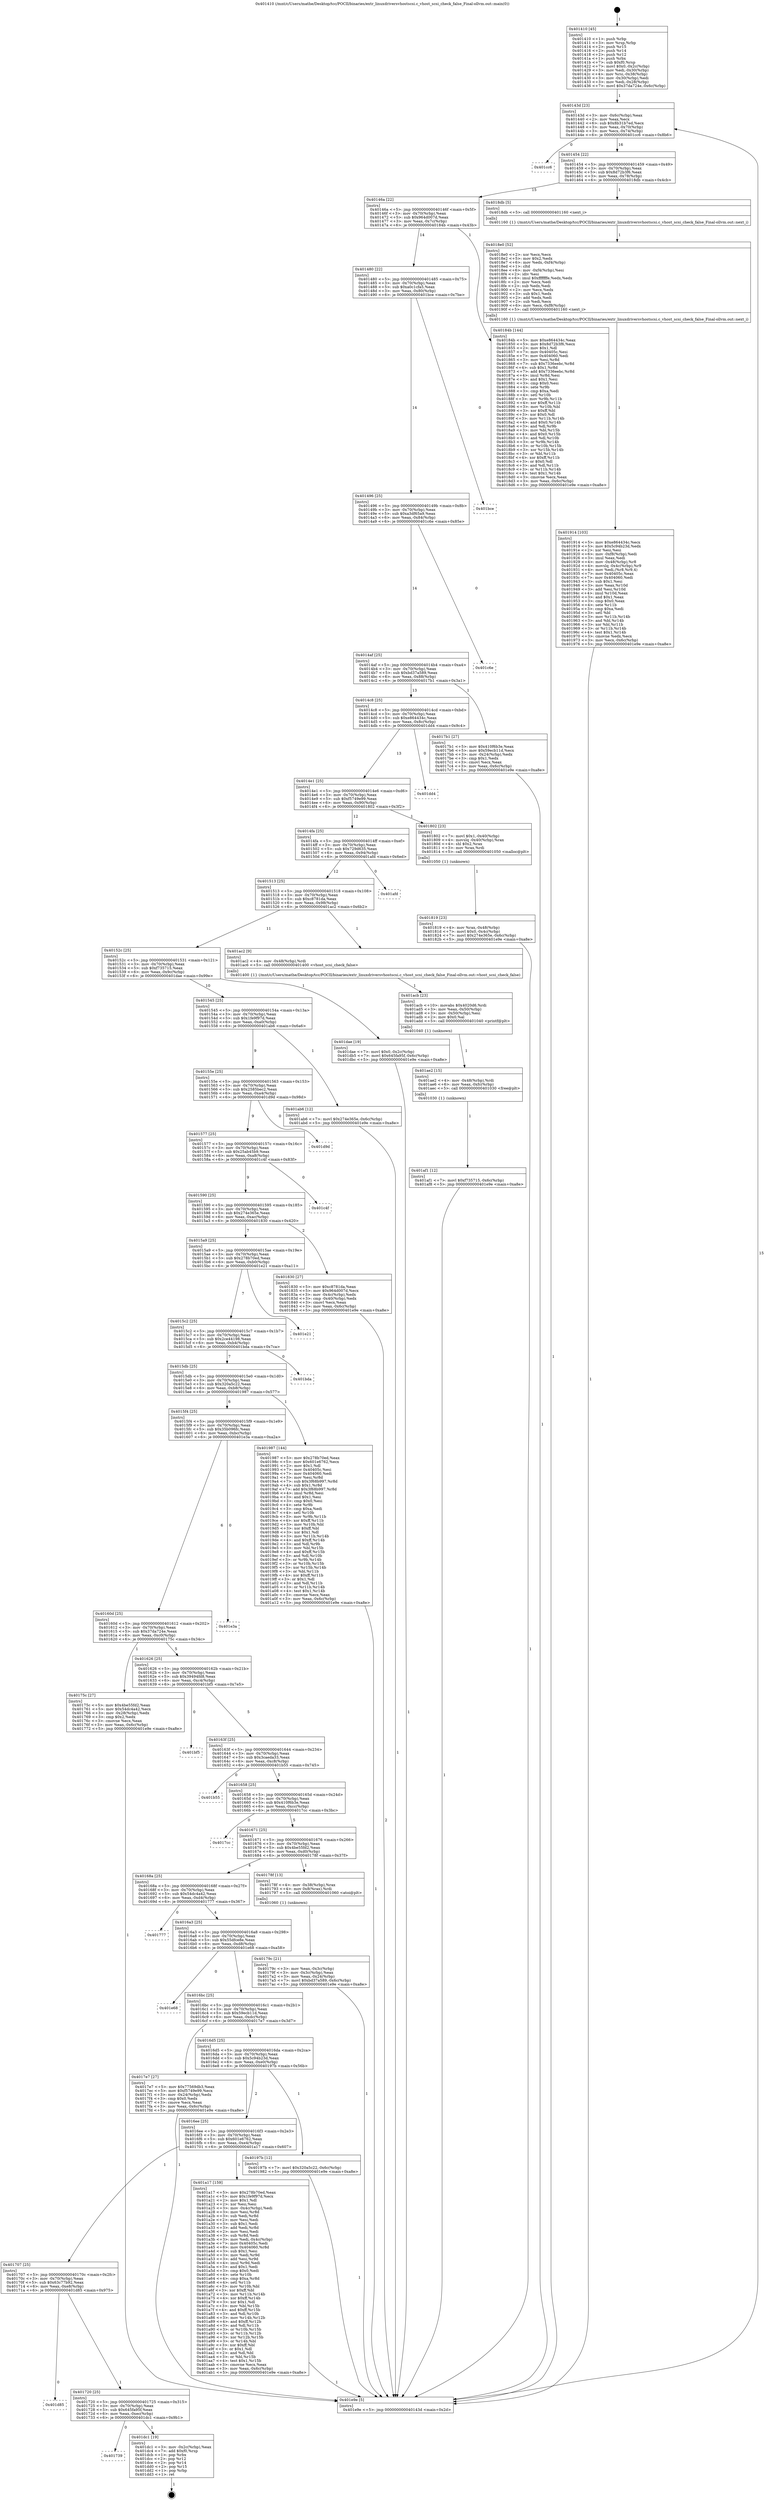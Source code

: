 digraph "0x401410" {
  label = "0x401410 (/mnt/c/Users/mathe/Desktop/tcc/POCII/binaries/extr_linuxdriversvhostscsi.c_vhost_scsi_check_false_Final-ollvm.out::main(0))"
  labelloc = "t"
  node[shape=record]

  Entry [label="",width=0.3,height=0.3,shape=circle,fillcolor=black,style=filled]
  "0x40143d" [label="{
     0x40143d [23]\l
     | [instrs]\l
     &nbsp;&nbsp;0x40143d \<+3\>: mov -0x6c(%rbp),%eax\l
     &nbsp;&nbsp;0x401440 \<+2\>: mov %eax,%ecx\l
     &nbsp;&nbsp;0x401442 \<+6\>: sub $0x8b31b7ed,%ecx\l
     &nbsp;&nbsp;0x401448 \<+3\>: mov %eax,-0x70(%rbp)\l
     &nbsp;&nbsp;0x40144b \<+3\>: mov %ecx,-0x74(%rbp)\l
     &nbsp;&nbsp;0x40144e \<+6\>: je 0000000000401cc6 \<main+0x8b6\>\l
  }"]
  "0x401cc6" [label="{
     0x401cc6\l
  }", style=dashed]
  "0x401454" [label="{
     0x401454 [22]\l
     | [instrs]\l
     &nbsp;&nbsp;0x401454 \<+5\>: jmp 0000000000401459 \<main+0x49\>\l
     &nbsp;&nbsp;0x401459 \<+3\>: mov -0x70(%rbp),%eax\l
     &nbsp;&nbsp;0x40145c \<+5\>: sub $0x8d72b3f6,%eax\l
     &nbsp;&nbsp;0x401461 \<+3\>: mov %eax,-0x78(%rbp)\l
     &nbsp;&nbsp;0x401464 \<+6\>: je 00000000004018db \<main+0x4cb\>\l
  }"]
  Exit [label="",width=0.3,height=0.3,shape=circle,fillcolor=black,style=filled,peripheries=2]
  "0x4018db" [label="{
     0x4018db [5]\l
     | [instrs]\l
     &nbsp;&nbsp;0x4018db \<+5\>: call 0000000000401160 \<next_i\>\l
     | [calls]\l
     &nbsp;&nbsp;0x401160 \{1\} (/mnt/c/Users/mathe/Desktop/tcc/POCII/binaries/extr_linuxdriversvhostscsi.c_vhost_scsi_check_false_Final-ollvm.out::next_i)\l
  }"]
  "0x40146a" [label="{
     0x40146a [22]\l
     | [instrs]\l
     &nbsp;&nbsp;0x40146a \<+5\>: jmp 000000000040146f \<main+0x5f\>\l
     &nbsp;&nbsp;0x40146f \<+3\>: mov -0x70(%rbp),%eax\l
     &nbsp;&nbsp;0x401472 \<+5\>: sub $0x964d007d,%eax\l
     &nbsp;&nbsp;0x401477 \<+3\>: mov %eax,-0x7c(%rbp)\l
     &nbsp;&nbsp;0x40147a \<+6\>: je 000000000040184b \<main+0x43b\>\l
  }"]
  "0x401739" [label="{
     0x401739\l
  }", style=dashed]
  "0x40184b" [label="{
     0x40184b [144]\l
     | [instrs]\l
     &nbsp;&nbsp;0x40184b \<+5\>: mov $0xe864434c,%eax\l
     &nbsp;&nbsp;0x401850 \<+5\>: mov $0x8d72b3f6,%ecx\l
     &nbsp;&nbsp;0x401855 \<+2\>: mov $0x1,%dl\l
     &nbsp;&nbsp;0x401857 \<+7\>: mov 0x40405c,%esi\l
     &nbsp;&nbsp;0x40185e \<+7\>: mov 0x404060,%edi\l
     &nbsp;&nbsp;0x401865 \<+3\>: mov %esi,%r8d\l
     &nbsp;&nbsp;0x401868 \<+7\>: sub $0x7336eebc,%r8d\l
     &nbsp;&nbsp;0x40186f \<+4\>: sub $0x1,%r8d\l
     &nbsp;&nbsp;0x401873 \<+7\>: add $0x7336eebc,%r8d\l
     &nbsp;&nbsp;0x40187a \<+4\>: imul %r8d,%esi\l
     &nbsp;&nbsp;0x40187e \<+3\>: and $0x1,%esi\l
     &nbsp;&nbsp;0x401881 \<+3\>: cmp $0x0,%esi\l
     &nbsp;&nbsp;0x401884 \<+4\>: sete %r9b\l
     &nbsp;&nbsp;0x401888 \<+3\>: cmp $0xa,%edi\l
     &nbsp;&nbsp;0x40188b \<+4\>: setl %r10b\l
     &nbsp;&nbsp;0x40188f \<+3\>: mov %r9b,%r11b\l
     &nbsp;&nbsp;0x401892 \<+4\>: xor $0xff,%r11b\l
     &nbsp;&nbsp;0x401896 \<+3\>: mov %r10b,%bl\l
     &nbsp;&nbsp;0x401899 \<+3\>: xor $0xff,%bl\l
     &nbsp;&nbsp;0x40189c \<+3\>: xor $0x0,%dl\l
     &nbsp;&nbsp;0x40189f \<+3\>: mov %r11b,%r14b\l
     &nbsp;&nbsp;0x4018a2 \<+4\>: and $0x0,%r14b\l
     &nbsp;&nbsp;0x4018a6 \<+3\>: and %dl,%r9b\l
     &nbsp;&nbsp;0x4018a9 \<+3\>: mov %bl,%r15b\l
     &nbsp;&nbsp;0x4018ac \<+4\>: and $0x0,%r15b\l
     &nbsp;&nbsp;0x4018b0 \<+3\>: and %dl,%r10b\l
     &nbsp;&nbsp;0x4018b3 \<+3\>: or %r9b,%r14b\l
     &nbsp;&nbsp;0x4018b6 \<+3\>: or %r10b,%r15b\l
     &nbsp;&nbsp;0x4018b9 \<+3\>: xor %r15b,%r14b\l
     &nbsp;&nbsp;0x4018bc \<+3\>: or %bl,%r11b\l
     &nbsp;&nbsp;0x4018bf \<+4\>: xor $0xff,%r11b\l
     &nbsp;&nbsp;0x4018c3 \<+3\>: or $0x0,%dl\l
     &nbsp;&nbsp;0x4018c6 \<+3\>: and %dl,%r11b\l
     &nbsp;&nbsp;0x4018c9 \<+3\>: or %r11b,%r14b\l
     &nbsp;&nbsp;0x4018cc \<+4\>: test $0x1,%r14b\l
     &nbsp;&nbsp;0x4018d0 \<+3\>: cmovne %ecx,%eax\l
     &nbsp;&nbsp;0x4018d3 \<+3\>: mov %eax,-0x6c(%rbp)\l
     &nbsp;&nbsp;0x4018d6 \<+5\>: jmp 0000000000401e9e \<main+0xa8e\>\l
  }"]
  "0x401480" [label="{
     0x401480 [22]\l
     | [instrs]\l
     &nbsp;&nbsp;0x401480 \<+5\>: jmp 0000000000401485 \<main+0x75\>\l
     &nbsp;&nbsp;0x401485 \<+3\>: mov -0x70(%rbp),%eax\l
     &nbsp;&nbsp;0x401488 \<+5\>: sub $0xa0c1cfa5,%eax\l
     &nbsp;&nbsp;0x40148d \<+3\>: mov %eax,-0x80(%rbp)\l
     &nbsp;&nbsp;0x401490 \<+6\>: je 0000000000401bce \<main+0x7be\>\l
  }"]
  "0x401dc1" [label="{
     0x401dc1 [19]\l
     | [instrs]\l
     &nbsp;&nbsp;0x401dc1 \<+3\>: mov -0x2c(%rbp),%eax\l
     &nbsp;&nbsp;0x401dc4 \<+7\>: add $0xf0,%rsp\l
     &nbsp;&nbsp;0x401dcb \<+1\>: pop %rbx\l
     &nbsp;&nbsp;0x401dcc \<+2\>: pop %r12\l
     &nbsp;&nbsp;0x401dce \<+2\>: pop %r14\l
     &nbsp;&nbsp;0x401dd0 \<+2\>: pop %r15\l
     &nbsp;&nbsp;0x401dd2 \<+1\>: pop %rbp\l
     &nbsp;&nbsp;0x401dd3 \<+1\>: ret\l
  }"]
  "0x401bce" [label="{
     0x401bce\l
  }", style=dashed]
  "0x401496" [label="{
     0x401496 [25]\l
     | [instrs]\l
     &nbsp;&nbsp;0x401496 \<+5\>: jmp 000000000040149b \<main+0x8b\>\l
     &nbsp;&nbsp;0x40149b \<+3\>: mov -0x70(%rbp),%eax\l
     &nbsp;&nbsp;0x40149e \<+5\>: sub $0xa3df65a9,%eax\l
     &nbsp;&nbsp;0x4014a3 \<+6\>: mov %eax,-0x84(%rbp)\l
     &nbsp;&nbsp;0x4014a9 \<+6\>: je 0000000000401c6e \<main+0x85e\>\l
  }"]
  "0x401720" [label="{
     0x401720 [25]\l
     | [instrs]\l
     &nbsp;&nbsp;0x401720 \<+5\>: jmp 0000000000401725 \<main+0x315\>\l
     &nbsp;&nbsp;0x401725 \<+3\>: mov -0x70(%rbp),%eax\l
     &nbsp;&nbsp;0x401728 \<+5\>: sub $0x645fa95f,%eax\l
     &nbsp;&nbsp;0x40172d \<+6\>: mov %eax,-0xec(%rbp)\l
     &nbsp;&nbsp;0x401733 \<+6\>: je 0000000000401dc1 \<main+0x9b1\>\l
  }"]
  "0x401c6e" [label="{
     0x401c6e\l
  }", style=dashed]
  "0x4014af" [label="{
     0x4014af [25]\l
     | [instrs]\l
     &nbsp;&nbsp;0x4014af \<+5\>: jmp 00000000004014b4 \<main+0xa4\>\l
     &nbsp;&nbsp;0x4014b4 \<+3\>: mov -0x70(%rbp),%eax\l
     &nbsp;&nbsp;0x4014b7 \<+5\>: sub $0xbd37a589,%eax\l
     &nbsp;&nbsp;0x4014bc \<+6\>: mov %eax,-0x88(%rbp)\l
     &nbsp;&nbsp;0x4014c2 \<+6\>: je 00000000004017b1 \<main+0x3a1\>\l
  }"]
  "0x401d85" [label="{
     0x401d85\l
  }", style=dashed]
  "0x4017b1" [label="{
     0x4017b1 [27]\l
     | [instrs]\l
     &nbsp;&nbsp;0x4017b1 \<+5\>: mov $0x410f6b3e,%eax\l
     &nbsp;&nbsp;0x4017b6 \<+5\>: mov $0x59ecb11d,%ecx\l
     &nbsp;&nbsp;0x4017bb \<+3\>: mov -0x24(%rbp),%edx\l
     &nbsp;&nbsp;0x4017be \<+3\>: cmp $0x1,%edx\l
     &nbsp;&nbsp;0x4017c1 \<+3\>: cmovl %ecx,%eax\l
     &nbsp;&nbsp;0x4017c4 \<+3\>: mov %eax,-0x6c(%rbp)\l
     &nbsp;&nbsp;0x4017c7 \<+5\>: jmp 0000000000401e9e \<main+0xa8e\>\l
  }"]
  "0x4014c8" [label="{
     0x4014c8 [25]\l
     | [instrs]\l
     &nbsp;&nbsp;0x4014c8 \<+5\>: jmp 00000000004014cd \<main+0xbd\>\l
     &nbsp;&nbsp;0x4014cd \<+3\>: mov -0x70(%rbp),%eax\l
     &nbsp;&nbsp;0x4014d0 \<+5\>: sub $0xe864434c,%eax\l
     &nbsp;&nbsp;0x4014d5 \<+6\>: mov %eax,-0x8c(%rbp)\l
     &nbsp;&nbsp;0x4014db \<+6\>: je 0000000000401dd4 \<main+0x9c4\>\l
  }"]
  "0x401af1" [label="{
     0x401af1 [12]\l
     | [instrs]\l
     &nbsp;&nbsp;0x401af1 \<+7\>: movl $0xf735715,-0x6c(%rbp)\l
     &nbsp;&nbsp;0x401af8 \<+5\>: jmp 0000000000401e9e \<main+0xa8e\>\l
  }"]
  "0x401dd4" [label="{
     0x401dd4\l
  }", style=dashed]
  "0x4014e1" [label="{
     0x4014e1 [25]\l
     | [instrs]\l
     &nbsp;&nbsp;0x4014e1 \<+5\>: jmp 00000000004014e6 \<main+0xd6\>\l
     &nbsp;&nbsp;0x4014e6 \<+3\>: mov -0x70(%rbp),%eax\l
     &nbsp;&nbsp;0x4014e9 \<+5\>: sub $0xf5749e99,%eax\l
     &nbsp;&nbsp;0x4014ee \<+6\>: mov %eax,-0x90(%rbp)\l
     &nbsp;&nbsp;0x4014f4 \<+6\>: je 0000000000401802 \<main+0x3f2\>\l
  }"]
  "0x401ae2" [label="{
     0x401ae2 [15]\l
     | [instrs]\l
     &nbsp;&nbsp;0x401ae2 \<+4\>: mov -0x48(%rbp),%rdi\l
     &nbsp;&nbsp;0x401ae6 \<+6\>: mov %eax,-0xfc(%rbp)\l
     &nbsp;&nbsp;0x401aec \<+5\>: call 0000000000401030 \<free@plt\>\l
     | [calls]\l
     &nbsp;&nbsp;0x401030 \{1\} (unknown)\l
  }"]
  "0x401802" [label="{
     0x401802 [23]\l
     | [instrs]\l
     &nbsp;&nbsp;0x401802 \<+7\>: movl $0x1,-0x40(%rbp)\l
     &nbsp;&nbsp;0x401809 \<+4\>: movslq -0x40(%rbp),%rax\l
     &nbsp;&nbsp;0x40180d \<+4\>: shl $0x2,%rax\l
     &nbsp;&nbsp;0x401811 \<+3\>: mov %rax,%rdi\l
     &nbsp;&nbsp;0x401814 \<+5\>: call 0000000000401050 \<malloc@plt\>\l
     | [calls]\l
     &nbsp;&nbsp;0x401050 \{1\} (unknown)\l
  }"]
  "0x4014fa" [label="{
     0x4014fa [25]\l
     | [instrs]\l
     &nbsp;&nbsp;0x4014fa \<+5\>: jmp 00000000004014ff \<main+0xef\>\l
     &nbsp;&nbsp;0x4014ff \<+3\>: mov -0x70(%rbp),%eax\l
     &nbsp;&nbsp;0x401502 \<+5\>: sub $0x729d635,%eax\l
     &nbsp;&nbsp;0x401507 \<+6\>: mov %eax,-0x94(%rbp)\l
     &nbsp;&nbsp;0x40150d \<+6\>: je 0000000000401afd \<main+0x6ed\>\l
  }"]
  "0x401acb" [label="{
     0x401acb [23]\l
     | [instrs]\l
     &nbsp;&nbsp;0x401acb \<+10\>: movabs $0x4020d6,%rdi\l
     &nbsp;&nbsp;0x401ad5 \<+3\>: mov %eax,-0x50(%rbp)\l
     &nbsp;&nbsp;0x401ad8 \<+3\>: mov -0x50(%rbp),%esi\l
     &nbsp;&nbsp;0x401adb \<+2\>: mov $0x0,%al\l
     &nbsp;&nbsp;0x401add \<+5\>: call 0000000000401040 \<printf@plt\>\l
     | [calls]\l
     &nbsp;&nbsp;0x401040 \{1\} (unknown)\l
  }"]
  "0x401afd" [label="{
     0x401afd\l
  }", style=dashed]
  "0x401513" [label="{
     0x401513 [25]\l
     | [instrs]\l
     &nbsp;&nbsp;0x401513 \<+5\>: jmp 0000000000401518 \<main+0x108\>\l
     &nbsp;&nbsp;0x401518 \<+3\>: mov -0x70(%rbp),%eax\l
     &nbsp;&nbsp;0x40151b \<+5\>: sub $0xc8781da,%eax\l
     &nbsp;&nbsp;0x401520 \<+6\>: mov %eax,-0x98(%rbp)\l
     &nbsp;&nbsp;0x401526 \<+6\>: je 0000000000401ac2 \<main+0x6b2\>\l
  }"]
  "0x401707" [label="{
     0x401707 [25]\l
     | [instrs]\l
     &nbsp;&nbsp;0x401707 \<+5\>: jmp 000000000040170c \<main+0x2fc\>\l
     &nbsp;&nbsp;0x40170c \<+3\>: mov -0x70(%rbp),%eax\l
     &nbsp;&nbsp;0x40170f \<+5\>: sub $0x63c77b92,%eax\l
     &nbsp;&nbsp;0x401714 \<+6\>: mov %eax,-0xe8(%rbp)\l
     &nbsp;&nbsp;0x40171a \<+6\>: je 0000000000401d85 \<main+0x975\>\l
  }"]
  "0x401ac2" [label="{
     0x401ac2 [9]\l
     | [instrs]\l
     &nbsp;&nbsp;0x401ac2 \<+4\>: mov -0x48(%rbp),%rdi\l
     &nbsp;&nbsp;0x401ac6 \<+5\>: call 0000000000401400 \<vhost_scsi_check_false\>\l
     | [calls]\l
     &nbsp;&nbsp;0x401400 \{1\} (/mnt/c/Users/mathe/Desktop/tcc/POCII/binaries/extr_linuxdriversvhostscsi.c_vhost_scsi_check_false_Final-ollvm.out::vhost_scsi_check_false)\l
  }"]
  "0x40152c" [label="{
     0x40152c [25]\l
     | [instrs]\l
     &nbsp;&nbsp;0x40152c \<+5\>: jmp 0000000000401531 \<main+0x121\>\l
     &nbsp;&nbsp;0x401531 \<+3\>: mov -0x70(%rbp),%eax\l
     &nbsp;&nbsp;0x401534 \<+5\>: sub $0xf735715,%eax\l
     &nbsp;&nbsp;0x401539 \<+6\>: mov %eax,-0x9c(%rbp)\l
     &nbsp;&nbsp;0x40153f \<+6\>: je 0000000000401dae \<main+0x99e\>\l
  }"]
  "0x401a17" [label="{
     0x401a17 [159]\l
     | [instrs]\l
     &nbsp;&nbsp;0x401a17 \<+5\>: mov $0x278b70ed,%eax\l
     &nbsp;&nbsp;0x401a1c \<+5\>: mov $0x1fe9f97d,%ecx\l
     &nbsp;&nbsp;0x401a21 \<+2\>: mov $0x1,%dl\l
     &nbsp;&nbsp;0x401a23 \<+2\>: xor %esi,%esi\l
     &nbsp;&nbsp;0x401a25 \<+3\>: mov -0x4c(%rbp),%edi\l
     &nbsp;&nbsp;0x401a28 \<+3\>: mov %esi,%r8d\l
     &nbsp;&nbsp;0x401a2b \<+3\>: sub %edi,%r8d\l
     &nbsp;&nbsp;0x401a2e \<+2\>: mov %esi,%edi\l
     &nbsp;&nbsp;0x401a30 \<+3\>: sub $0x1,%edi\l
     &nbsp;&nbsp;0x401a33 \<+3\>: add %edi,%r8d\l
     &nbsp;&nbsp;0x401a36 \<+2\>: mov %esi,%edi\l
     &nbsp;&nbsp;0x401a38 \<+3\>: sub %r8d,%edi\l
     &nbsp;&nbsp;0x401a3b \<+3\>: mov %edi,-0x4c(%rbp)\l
     &nbsp;&nbsp;0x401a3e \<+7\>: mov 0x40405c,%edi\l
     &nbsp;&nbsp;0x401a45 \<+8\>: mov 0x404060,%r8d\l
     &nbsp;&nbsp;0x401a4d \<+3\>: sub $0x1,%esi\l
     &nbsp;&nbsp;0x401a50 \<+3\>: mov %edi,%r9d\l
     &nbsp;&nbsp;0x401a53 \<+3\>: add %esi,%r9d\l
     &nbsp;&nbsp;0x401a56 \<+4\>: imul %r9d,%edi\l
     &nbsp;&nbsp;0x401a5a \<+3\>: and $0x1,%edi\l
     &nbsp;&nbsp;0x401a5d \<+3\>: cmp $0x0,%edi\l
     &nbsp;&nbsp;0x401a60 \<+4\>: sete %r10b\l
     &nbsp;&nbsp;0x401a64 \<+4\>: cmp $0xa,%r8d\l
     &nbsp;&nbsp;0x401a68 \<+4\>: setl %r11b\l
     &nbsp;&nbsp;0x401a6c \<+3\>: mov %r10b,%bl\l
     &nbsp;&nbsp;0x401a6f \<+3\>: xor $0xff,%bl\l
     &nbsp;&nbsp;0x401a72 \<+3\>: mov %r11b,%r14b\l
     &nbsp;&nbsp;0x401a75 \<+4\>: xor $0xff,%r14b\l
     &nbsp;&nbsp;0x401a79 \<+3\>: xor $0x1,%dl\l
     &nbsp;&nbsp;0x401a7c \<+3\>: mov %bl,%r15b\l
     &nbsp;&nbsp;0x401a7f \<+4\>: and $0xff,%r15b\l
     &nbsp;&nbsp;0x401a83 \<+3\>: and %dl,%r10b\l
     &nbsp;&nbsp;0x401a86 \<+3\>: mov %r14b,%r12b\l
     &nbsp;&nbsp;0x401a89 \<+4\>: and $0xff,%r12b\l
     &nbsp;&nbsp;0x401a8d \<+3\>: and %dl,%r11b\l
     &nbsp;&nbsp;0x401a90 \<+3\>: or %r10b,%r15b\l
     &nbsp;&nbsp;0x401a93 \<+3\>: or %r11b,%r12b\l
     &nbsp;&nbsp;0x401a96 \<+3\>: xor %r12b,%r15b\l
     &nbsp;&nbsp;0x401a99 \<+3\>: or %r14b,%bl\l
     &nbsp;&nbsp;0x401a9c \<+3\>: xor $0xff,%bl\l
     &nbsp;&nbsp;0x401a9f \<+3\>: or $0x1,%dl\l
     &nbsp;&nbsp;0x401aa2 \<+2\>: and %dl,%bl\l
     &nbsp;&nbsp;0x401aa4 \<+3\>: or %bl,%r15b\l
     &nbsp;&nbsp;0x401aa7 \<+4\>: test $0x1,%r15b\l
     &nbsp;&nbsp;0x401aab \<+3\>: cmovne %ecx,%eax\l
     &nbsp;&nbsp;0x401aae \<+3\>: mov %eax,-0x6c(%rbp)\l
     &nbsp;&nbsp;0x401ab1 \<+5\>: jmp 0000000000401e9e \<main+0xa8e\>\l
  }"]
  "0x401dae" [label="{
     0x401dae [19]\l
     | [instrs]\l
     &nbsp;&nbsp;0x401dae \<+7\>: movl $0x0,-0x2c(%rbp)\l
     &nbsp;&nbsp;0x401db5 \<+7\>: movl $0x645fa95f,-0x6c(%rbp)\l
     &nbsp;&nbsp;0x401dbc \<+5\>: jmp 0000000000401e9e \<main+0xa8e\>\l
  }"]
  "0x401545" [label="{
     0x401545 [25]\l
     | [instrs]\l
     &nbsp;&nbsp;0x401545 \<+5\>: jmp 000000000040154a \<main+0x13a\>\l
     &nbsp;&nbsp;0x40154a \<+3\>: mov -0x70(%rbp),%eax\l
     &nbsp;&nbsp;0x40154d \<+5\>: sub $0x1fe9f97d,%eax\l
     &nbsp;&nbsp;0x401552 \<+6\>: mov %eax,-0xa0(%rbp)\l
     &nbsp;&nbsp;0x401558 \<+6\>: je 0000000000401ab6 \<main+0x6a6\>\l
  }"]
  "0x4016ee" [label="{
     0x4016ee [25]\l
     | [instrs]\l
     &nbsp;&nbsp;0x4016ee \<+5\>: jmp 00000000004016f3 \<main+0x2e3\>\l
     &nbsp;&nbsp;0x4016f3 \<+3\>: mov -0x70(%rbp),%eax\l
     &nbsp;&nbsp;0x4016f6 \<+5\>: sub $0x601e6762,%eax\l
     &nbsp;&nbsp;0x4016fb \<+6\>: mov %eax,-0xe4(%rbp)\l
     &nbsp;&nbsp;0x401701 \<+6\>: je 0000000000401a17 \<main+0x607\>\l
  }"]
  "0x401ab6" [label="{
     0x401ab6 [12]\l
     | [instrs]\l
     &nbsp;&nbsp;0x401ab6 \<+7\>: movl $0x274e365e,-0x6c(%rbp)\l
     &nbsp;&nbsp;0x401abd \<+5\>: jmp 0000000000401e9e \<main+0xa8e\>\l
  }"]
  "0x40155e" [label="{
     0x40155e [25]\l
     | [instrs]\l
     &nbsp;&nbsp;0x40155e \<+5\>: jmp 0000000000401563 \<main+0x153\>\l
     &nbsp;&nbsp;0x401563 \<+3\>: mov -0x70(%rbp),%eax\l
     &nbsp;&nbsp;0x401566 \<+5\>: sub $0x2585bec2,%eax\l
     &nbsp;&nbsp;0x40156b \<+6\>: mov %eax,-0xa4(%rbp)\l
     &nbsp;&nbsp;0x401571 \<+6\>: je 0000000000401d9d \<main+0x98d\>\l
  }"]
  "0x40197b" [label="{
     0x40197b [12]\l
     | [instrs]\l
     &nbsp;&nbsp;0x40197b \<+7\>: movl $0x320a5c22,-0x6c(%rbp)\l
     &nbsp;&nbsp;0x401982 \<+5\>: jmp 0000000000401e9e \<main+0xa8e\>\l
  }"]
  "0x401d9d" [label="{
     0x401d9d\l
  }", style=dashed]
  "0x401577" [label="{
     0x401577 [25]\l
     | [instrs]\l
     &nbsp;&nbsp;0x401577 \<+5\>: jmp 000000000040157c \<main+0x16c\>\l
     &nbsp;&nbsp;0x40157c \<+3\>: mov -0x70(%rbp),%eax\l
     &nbsp;&nbsp;0x40157f \<+5\>: sub $0x25ab45b9,%eax\l
     &nbsp;&nbsp;0x401584 \<+6\>: mov %eax,-0xa8(%rbp)\l
     &nbsp;&nbsp;0x40158a \<+6\>: je 0000000000401c4f \<main+0x83f\>\l
  }"]
  "0x401914" [label="{
     0x401914 [103]\l
     | [instrs]\l
     &nbsp;&nbsp;0x401914 \<+5\>: mov $0xe864434c,%ecx\l
     &nbsp;&nbsp;0x401919 \<+5\>: mov $0x5c94b23d,%edx\l
     &nbsp;&nbsp;0x40191e \<+2\>: xor %esi,%esi\l
     &nbsp;&nbsp;0x401920 \<+6\>: mov -0xf8(%rbp),%edi\l
     &nbsp;&nbsp;0x401926 \<+3\>: imul %eax,%edi\l
     &nbsp;&nbsp;0x401929 \<+4\>: mov -0x48(%rbp),%r8\l
     &nbsp;&nbsp;0x40192d \<+4\>: movslq -0x4c(%rbp),%r9\l
     &nbsp;&nbsp;0x401931 \<+4\>: mov %edi,(%r8,%r9,4)\l
     &nbsp;&nbsp;0x401935 \<+7\>: mov 0x40405c,%eax\l
     &nbsp;&nbsp;0x40193c \<+7\>: mov 0x404060,%edi\l
     &nbsp;&nbsp;0x401943 \<+3\>: sub $0x1,%esi\l
     &nbsp;&nbsp;0x401946 \<+3\>: mov %eax,%r10d\l
     &nbsp;&nbsp;0x401949 \<+3\>: add %esi,%r10d\l
     &nbsp;&nbsp;0x40194c \<+4\>: imul %r10d,%eax\l
     &nbsp;&nbsp;0x401950 \<+3\>: and $0x1,%eax\l
     &nbsp;&nbsp;0x401953 \<+3\>: cmp $0x0,%eax\l
     &nbsp;&nbsp;0x401956 \<+4\>: sete %r11b\l
     &nbsp;&nbsp;0x40195a \<+3\>: cmp $0xa,%edi\l
     &nbsp;&nbsp;0x40195d \<+3\>: setl %bl\l
     &nbsp;&nbsp;0x401960 \<+3\>: mov %r11b,%r14b\l
     &nbsp;&nbsp;0x401963 \<+3\>: and %bl,%r14b\l
     &nbsp;&nbsp;0x401966 \<+3\>: xor %bl,%r11b\l
     &nbsp;&nbsp;0x401969 \<+3\>: or %r11b,%r14b\l
     &nbsp;&nbsp;0x40196c \<+4\>: test $0x1,%r14b\l
     &nbsp;&nbsp;0x401970 \<+3\>: cmovne %edx,%ecx\l
     &nbsp;&nbsp;0x401973 \<+3\>: mov %ecx,-0x6c(%rbp)\l
     &nbsp;&nbsp;0x401976 \<+5\>: jmp 0000000000401e9e \<main+0xa8e\>\l
  }"]
  "0x401c4f" [label="{
     0x401c4f\l
  }", style=dashed]
  "0x401590" [label="{
     0x401590 [25]\l
     | [instrs]\l
     &nbsp;&nbsp;0x401590 \<+5\>: jmp 0000000000401595 \<main+0x185\>\l
     &nbsp;&nbsp;0x401595 \<+3\>: mov -0x70(%rbp),%eax\l
     &nbsp;&nbsp;0x401598 \<+5\>: sub $0x274e365e,%eax\l
     &nbsp;&nbsp;0x40159d \<+6\>: mov %eax,-0xac(%rbp)\l
     &nbsp;&nbsp;0x4015a3 \<+6\>: je 0000000000401830 \<main+0x420\>\l
  }"]
  "0x4018e0" [label="{
     0x4018e0 [52]\l
     | [instrs]\l
     &nbsp;&nbsp;0x4018e0 \<+2\>: xor %ecx,%ecx\l
     &nbsp;&nbsp;0x4018e2 \<+5\>: mov $0x2,%edx\l
     &nbsp;&nbsp;0x4018e7 \<+6\>: mov %edx,-0xf4(%rbp)\l
     &nbsp;&nbsp;0x4018ed \<+1\>: cltd\l
     &nbsp;&nbsp;0x4018ee \<+6\>: mov -0xf4(%rbp),%esi\l
     &nbsp;&nbsp;0x4018f4 \<+2\>: idiv %esi\l
     &nbsp;&nbsp;0x4018f6 \<+6\>: imul $0xfffffffe,%edx,%edx\l
     &nbsp;&nbsp;0x4018fc \<+2\>: mov %ecx,%edi\l
     &nbsp;&nbsp;0x4018fe \<+2\>: sub %edx,%edi\l
     &nbsp;&nbsp;0x401900 \<+2\>: mov %ecx,%edx\l
     &nbsp;&nbsp;0x401902 \<+3\>: sub $0x1,%edx\l
     &nbsp;&nbsp;0x401905 \<+2\>: add %edx,%edi\l
     &nbsp;&nbsp;0x401907 \<+2\>: sub %edi,%ecx\l
     &nbsp;&nbsp;0x401909 \<+6\>: mov %ecx,-0xf8(%rbp)\l
     &nbsp;&nbsp;0x40190f \<+5\>: call 0000000000401160 \<next_i\>\l
     | [calls]\l
     &nbsp;&nbsp;0x401160 \{1\} (/mnt/c/Users/mathe/Desktop/tcc/POCII/binaries/extr_linuxdriversvhostscsi.c_vhost_scsi_check_false_Final-ollvm.out::next_i)\l
  }"]
  "0x401830" [label="{
     0x401830 [27]\l
     | [instrs]\l
     &nbsp;&nbsp;0x401830 \<+5\>: mov $0xc8781da,%eax\l
     &nbsp;&nbsp;0x401835 \<+5\>: mov $0x964d007d,%ecx\l
     &nbsp;&nbsp;0x40183a \<+3\>: mov -0x4c(%rbp),%edx\l
     &nbsp;&nbsp;0x40183d \<+3\>: cmp -0x40(%rbp),%edx\l
     &nbsp;&nbsp;0x401840 \<+3\>: cmovl %ecx,%eax\l
     &nbsp;&nbsp;0x401843 \<+3\>: mov %eax,-0x6c(%rbp)\l
     &nbsp;&nbsp;0x401846 \<+5\>: jmp 0000000000401e9e \<main+0xa8e\>\l
  }"]
  "0x4015a9" [label="{
     0x4015a9 [25]\l
     | [instrs]\l
     &nbsp;&nbsp;0x4015a9 \<+5\>: jmp 00000000004015ae \<main+0x19e\>\l
     &nbsp;&nbsp;0x4015ae \<+3\>: mov -0x70(%rbp),%eax\l
     &nbsp;&nbsp;0x4015b1 \<+5\>: sub $0x278b70ed,%eax\l
     &nbsp;&nbsp;0x4015b6 \<+6\>: mov %eax,-0xb0(%rbp)\l
     &nbsp;&nbsp;0x4015bc \<+6\>: je 0000000000401e21 \<main+0xa11\>\l
  }"]
  "0x401819" [label="{
     0x401819 [23]\l
     | [instrs]\l
     &nbsp;&nbsp;0x401819 \<+4\>: mov %rax,-0x48(%rbp)\l
     &nbsp;&nbsp;0x40181d \<+7\>: movl $0x0,-0x4c(%rbp)\l
     &nbsp;&nbsp;0x401824 \<+7\>: movl $0x274e365e,-0x6c(%rbp)\l
     &nbsp;&nbsp;0x40182b \<+5\>: jmp 0000000000401e9e \<main+0xa8e\>\l
  }"]
  "0x401e21" [label="{
     0x401e21\l
  }", style=dashed]
  "0x4015c2" [label="{
     0x4015c2 [25]\l
     | [instrs]\l
     &nbsp;&nbsp;0x4015c2 \<+5\>: jmp 00000000004015c7 \<main+0x1b7\>\l
     &nbsp;&nbsp;0x4015c7 \<+3\>: mov -0x70(%rbp),%eax\l
     &nbsp;&nbsp;0x4015ca \<+5\>: sub $0x2ce44198,%eax\l
     &nbsp;&nbsp;0x4015cf \<+6\>: mov %eax,-0xb4(%rbp)\l
     &nbsp;&nbsp;0x4015d5 \<+6\>: je 0000000000401bda \<main+0x7ca\>\l
  }"]
  "0x4016d5" [label="{
     0x4016d5 [25]\l
     | [instrs]\l
     &nbsp;&nbsp;0x4016d5 \<+5\>: jmp 00000000004016da \<main+0x2ca\>\l
     &nbsp;&nbsp;0x4016da \<+3\>: mov -0x70(%rbp),%eax\l
     &nbsp;&nbsp;0x4016dd \<+5\>: sub $0x5c94b23d,%eax\l
     &nbsp;&nbsp;0x4016e2 \<+6\>: mov %eax,-0xe0(%rbp)\l
     &nbsp;&nbsp;0x4016e8 \<+6\>: je 000000000040197b \<main+0x56b\>\l
  }"]
  "0x401bda" [label="{
     0x401bda\l
  }", style=dashed]
  "0x4015db" [label="{
     0x4015db [25]\l
     | [instrs]\l
     &nbsp;&nbsp;0x4015db \<+5\>: jmp 00000000004015e0 \<main+0x1d0\>\l
     &nbsp;&nbsp;0x4015e0 \<+3\>: mov -0x70(%rbp),%eax\l
     &nbsp;&nbsp;0x4015e3 \<+5\>: sub $0x320a5c22,%eax\l
     &nbsp;&nbsp;0x4015e8 \<+6\>: mov %eax,-0xb8(%rbp)\l
     &nbsp;&nbsp;0x4015ee \<+6\>: je 0000000000401987 \<main+0x577\>\l
  }"]
  "0x4017e7" [label="{
     0x4017e7 [27]\l
     | [instrs]\l
     &nbsp;&nbsp;0x4017e7 \<+5\>: mov $0x77569db3,%eax\l
     &nbsp;&nbsp;0x4017ec \<+5\>: mov $0xf5749e99,%ecx\l
     &nbsp;&nbsp;0x4017f1 \<+3\>: mov -0x24(%rbp),%edx\l
     &nbsp;&nbsp;0x4017f4 \<+3\>: cmp $0x0,%edx\l
     &nbsp;&nbsp;0x4017f7 \<+3\>: cmove %ecx,%eax\l
     &nbsp;&nbsp;0x4017fa \<+3\>: mov %eax,-0x6c(%rbp)\l
     &nbsp;&nbsp;0x4017fd \<+5\>: jmp 0000000000401e9e \<main+0xa8e\>\l
  }"]
  "0x401987" [label="{
     0x401987 [144]\l
     | [instrs]\l
     &nbsp;&nbsp;0x401987 \<+5\>: mov $0x278b70ed,%eax\l
     &nbsp;&nbsp;0x40198c \<+5\>: mov $0x601e6762,%ecx\l
     &nbsp;&nbsp;0x401991 \<+2\>: mov $0x1,%dl\l
     &nbsp;&nbsp;0x401993 \<+7\>: mov 0x40405c,%esi\l
     &nbsp;&nbsp;0x40199a \<+7\>: mov 0x404060,%edi\l
     &nbsp;&nbsp;0x4019a1 \<+3\>: mov %esi,%r8d\l
     &nbsp;&nbsp;0x4019a4 \<+7\>: sub $0x3f68b997,%r8d\l
     &nbsp;&nbsp;0x4019ab \<+4\>: sub $0x1,%r8d\l
     &nbsp;&nbsp;0x4019af \<+7\>: add $0x3f68b997,%r8d\l
     &nbsp;&nbsp;0x4019b6 \<+4\>: imul %r8d,%esi\l
     &nbsp;&nbsp;0x4019ba \<+3\>: and $0x1,%esi\l
     &nbsp;&nbsp;0x4019bd \<+3\>: cmp $0x0,%esi\l
     &nbsp;&nbsp;0x4019c0 \<+4\>: sete %r9b\l
     &nbsp;&nbsp;0x4019c4 \<+3\>: cmp $0xa,%edi\l
     &nbsp;&nbsp;0x4019c7 \<+4\>: setl %r10b\l
     &nbsp;&nbsp;0x4019cb \<+3\>: mov %r9b,%r11b\l
     &nbsp;&nbsp;0x4019ce \<+4\>: xor $0xff,%r11b\l
     &nbsp;&nbsp;0x4019d2 \<+3\>: mov %r10b,%bl\l
     &nbsp;&nbsp;0x4019d5 \<+3\>: xor $0xff,%bl\l
     &nbsp;&nbsp;0x4019d8 \<+3\>: xor $0x1,%dl\l
     &nbsp;&nbsp;0x4019db \<+3\>: mov %r11b,%r14b\l
     &nbsp;&nbsp;0x4019de \<+4\>: and $0xff,%r14b\l
     &nbsp;&nbsp;0x4019e2 \<+3\>: and %dl,%r9b\l
     &nbsp;&nbsp;0x4019e5 \<+3\>: mov %bl,%r15b\l
     &nbsp;&nbsp;0x4019e8 \<+4\>: and $0xff,%r15b\l
     &nbsp;&nbsp;0x4019ec \<+3\>: and %dl,%r10b\l
     &nbsp;&nbsp;0x4019ef \<+3\>: or %r9b,%r14b\l
     &nbsp;&nbsp;0x4019f2 \<+3\>: or %r10b,%r15b\l
     &nbsp;&nbsp;0x4019f5 \<+3\>: xor %r15b,%r14b\l
     &nbsp;&nbsp;0x4019f8 \<+3\>: or %bl,%r11b\l
     &nbsp;&nbsp;0x4019fb \<+4\>: xor $0xff,%r11b\l
     &nbsp;&nbsp;0x4019ff \<+3\>: or $0x1,%dl\l
     &nbsp;&nbsp;0x401a02 \<+3\>: and %dl,%r11b\l
     &nbsp;&nbsp;0x401a05 \<+3\>: or %r11b,%r14b\l
     &nbsp;&nbsp;0x401a08 \<+4\>: test $0x1,%r14b\l
     &nbsp;&nbsp;0x401a0c \<+3\>: cmovne %ecx,%eax\l
     &nbsp;&nbsp;0x401a0f \<+3\>: mov %eax,-0x6c(%rbp)\l
     &nbsp;&nbsp;0x401a12 \<+5\>: jmp 0000000000401e9e \<main+0xa8e\>\l
  }"]
  "0x4015f4" [label="{
     0x4015f4 [25]\l
     | [instrs]\l
     &nbsp;&nbsp;0x4015f4 \<+5\>: jmp 00000000004015f9 \<main+0x1e9\>\l
     &nbsp;&nbsp;0x4015f9 \<+3\>: mov -0x70(%rbp),%eax\l
     &nbsp;&nbsp;0x4015fc \<+5\>: sub $0x35b096fc,%eax\l
     &nbsp;&nbsp;0x401601 \<+6\>: mov %eax,-0xbc(%rbp)\l
     &nbsp;&nbsp;0x401607 \<+6\>: je 0000000000401e3a \<main+0xa2a\>\l
  }"]
  "0x4016bc" [label="{
     0x4016bc [25]\l
     | [instrs]\l
     &nbsp;&nbsp;0x4016bc \<+5\>: jmp 00000000004016c1 \<main+0x2b1\>\l
     &nbsp;&nbsp;0x4016c1 \<+3\>: mov -0x70(%rbp),%eax\l
     &nbsp;&nbsp;0x4016c4 \<+5\>: sub $0x59ecb11d,%eax\l
     &nbsp;&nbsp;0x4016c9 \<+6\>: mov %eax,-0xdc(%rbp)\l
     &nbsp;&nbsp;0x4016cf \<+6\>: je 00000000004017e7 \<main+0x3d7\>\l
  }"]
  "0x401e3a" [label="{
     0x401e3a\l
  }", style=dashed]
  "0x40160d" [label="{
     0x40160d [25]\l
     | [instrs]\l
     &nbsp;&nbsp;0x40160d \<+5\>: jmp 0000000000401612 \<main+0x202\>\l
     &nbsp;&nbsp;0x401612 \<+3\>: mov -0x70(%rbp),%eax\l
     &nbsp;&nbsp;0x401615 \<+5\>: sub $0x37da724e,%eax\l
     &nbsp;&nbsp;0x40161a \<+6\>: mov %eax,-0xc0(%rbp)\l
     &nbsp;&nbsp;0x401620 \<+6\>: je 000000000040175c \<main+0x34c\>\l
  }"]
  "0x401e68" [label="{
     0x401e68\l
  }", style=dashed]
  "0x40175c" [label="{
     0x40175c [27]\l
     | [instrs]\l
     &nbsp;&nbsp;0x40175c \<+5\>: mov $0x4be55fd2,%eax\l
     &nbsp;&nbsp;0x401761 \<+5\>: mov $0x54dc4a42,%ecx\l
     &nbsp;&nbsp;0x401766 \<+3\>: mov -0x28(%rbp),%edx\l
     &nbsp;&nbsp;0x401769 \<+3\>: cmp $0x2,%edx\l
     &nbsp;&nbsp;0x40176c \<+3\>: cmovne %ecx,%eax\l
     &nbsp;&nbsp;0x40176f \<+3\>: mov %eax,-0x6c(%rbp)\l
     &nbsp;&nbsp;0x401772 \<+5\>: jmp 0000000000401e9e \<main+0xa8e\>\l
  }"]
  "0x401626" [label="{
     0x401626 [25]\l
     | [instrs]\l
     &nbsp;&nbsp;0x401626 \<+5\>: jmp 000000000040162b \<main+0x21b\>\l
     &nbsp;&nbsp;0x40162b \<+3\>: mov -0x70(%rbp),%eax\l
     &nbsp;&nbsp;0x40162e \<+5\>: sub $0x39494fd8,%eax\l
     &nbsp;&nbsp;0x401633 \<+6\>: mov %eax,-0xc4(%rbp)\l
     &nbsp;&nbsp;0x401639 \<+6\>: je 0000000000401bf5 \<main+0x7e5\>\l
  }"]
  "0x401e9e" [label="{
     0x401e9e [5]\l
     | [instrs]\l
     &nbsp;&nbsp;0x401e9e \<+5\>: jmp 000000000040143d \<main+0x2d\>\l
  }"]
  "0x401410" [label="{
     0x401410 [45]\l
     | [instrs]\l
     &nbsp;&nbsp;0x401410 \<+1\>: push %rbp\l
     &nbsp;&nbsp;0x401411 \<+3\>: mov %rsp,%rbp\l
     &nbsp;&nbsp;0x401414 \<+2\>: push %r15\l
     &nbsp;&nbsp;0x401416 \<+2\>: push %r14\l
     &nbsp;&nbsp;0x401418 \<+2\>: push %r12\l
     &nbsp;&nbsp;0x40141a \<+1\>: push %rbx\l
     &nbsp;&nbsp;0x40141b \<+7\>: sub $0xf0,%rsp\l
     &nbsp;&nbsp;0x401422 \<+7\>: movl $0x0,-0x2c(%rbp)\l
     &nbsp;&nbsp;0x401429 \<+3\>: mov %edi,-0x30(%rbp)\l
     &nbsp;&nbsp;0x40142c \<+4\>: mov %rsi,-0x38(%rbp)\l
     &nbsp;&nbsp;0x401430 \<+3\>: mov -0x30(%rbp),%edi\l
     &nbsp;&nbsp;0x401433 \<+3\>: mov %edi,-0x28(%rbp)\l
     &nbsp;&nbsp;0x401436 \<+7\>: movl $0x37da724e,-0x6c(%rbp)\l
  }"]
  "0x4016a3" [label="{
     0x4016a3 [25]\l
     | [instrs]\l
     &nbsp;&nbsp;0x4016a3 \<+5\>: jmp 00000000004016a8 \<main+0x298\>\l
     &nbsp;&nbsp;0x4016a8 \<+3\>: mov -0x70(%rbp),%eax\l
     &nbsp;&nbsp;0x4016ab \<+5\>: sub $0x55dfce8e,%eax\l
     &nbsp;&nbsp;0x4016b0 \<+6\>: mov %eax,-0xd8(%rbp)\l
     &nbsp;&nbsp;0x4016b6 \<+6\>: je 0000000000401e68 \<main+0xa58\>\l
  }"]
  "0x401bf5" [label="{
     0x401bf5\l
  }", style=dashed]
  "0x40163f" [label="{
     0x40163f [25]\l
     | [instrs]\l
     &nbsp;&nbsp;0x40163f \<+5\>: jmp 0000000000401644 \<main+0x234\>\l
     &nbsp;&nbsp;0x401644 \<+3\>: mov -0x70(%rbp),%eax\l
     &nbsp;&nbsp;0x401647 \<+5\>: sub $0x3caeda33,%eax\l
     &nbsp;&nbsp;0x40164c \<+6\>: mov %eax,-0xc8(%rbp)\l
     &nbsp;&nbsp;0x401652 \<+6\>: je 0000000000401b55 \<main+0x745\>\l
  }"]
  "0x401777" [label="{
     0x401777\l
  }", style=dashed]
  "0x401b55" [label="{
     0x401b55\l
  }", style=dashed]
  "0x401658" [label="{
     0x401658 [25]\l
     | [instrs]\l
     &nbsp;&nbsp;0x401658 \<+5\>: jmp 000000000040165d \<main+0x24d\>\l
     &nbsp;&nbsp;0x40165d \<+3\>: mov -0x70(%rbp),%eax\l
     &nbsp;&nbsp;0x401660 \<+5\>: sub $0x410f6b3e,%eax\l
     &nbsp;&nbsp;0x401665 \<+6\>: mov %eax,-0xcc(%rbp)\l
     &nbsp;&nbsp;0x40166b \<+6\>: je 00000000004017cc \<main+0x3bc\>\l
  }"]
  "0x40179c" [label="{
     0x40179c [21]\l
     | [instrs]\l
     &nbsp;&nbsp;0x40179c \<+3\>: mov %eax,-0x3c(%rbp)\l
     &nbsp;&nbsp;0x40179f \<+3\>: mov -0x3c(%rbp),%eax\l
     &nbsp;&nbsp;0x4017a2 \<+3\>: mov %eax,-0x24(%rbp)\l
     &nbsp;&nbsp;0x4017a5 \<+7\>: movl $0xbd37a589,-0x6c(%rbp)\l
     &nbsp;&nbsp;0x4017ac \<+5\>: jmp 0000000000401e9e \<main+0xa8e\>\l
  }"]
  "0x4017cc" [label="{
     0x4017cc\l
  }", style=dashed]
  "0x401671" [label="{
     0x401671 [25]\l
     | [instrs]\l
     &nbsp;&nbsp;0x401671 \<+5\>: jmp 0000000000401676 \<main+0x266\>\l
     &nbsp;&nbsp;0x401676 \<+3\>: mov -0x70(%rbp),%eax\l
     &nbsp;&nbsp;0x401679 \<+5\>: sub $0x4be55fd2,%eax\l
     &nbsp;&nbsp;0x40167e \<+6\>: mov %eax,-0xd0(%rbp)\l
     &nbsp;&nbsp;0x401684 \<+6\>: je 000000000040178f \<main+0x37f\>\l
  }"]
  "0x40168a" [label="{
     0x40168a [25]\l
     | [instrs]\l
     &nbsp;&nbsp;0x40168a \<+5\>: jmp 000000000040168f \<main+0x27f\>\l
     &nbsp;&nbsp;0x40168f \<+3\>: mov -0x70(%rbp),%eax\l
     &nbsp;&nbsp;0x401692 \<+5\>: sub $0x54dc4a42,%eax\l
     &nbsp;&nbsp;0x401697 \<+6\>: mov %eax,-0xd4(%rbp)\l
     &nbsp;&nbsp;0x40169d \<+6\>: je 0000000000401777 \<main+0x367\>\l
  }"]
  "0x40178f" [label="{
     0x40178f [13]\l
     | [instrs]\l
     &nbsp;&nbsp;0x40178f \<+4\>: mov -0x38(%rbp),%rax\l
     &nbsp;&nbsp;0x401793 \<+4\>: mov 0x8(%rax),%rdi\l
     &nbsp;&nbsp;0x401797 \<+5\>: call 0000000000401060 \<atoi@plt\>\l
     | [calls]\l
     &nbsp;&nbsp;0x401060 \{1\} (unknown)\l
  }"]
  Entry -> "0x401410" [label=" 1"]
  "0x40143d" -> "0x401cc6" [label=" 0"]
  "0x40143d" -> "0x401454" [label=" 16"]
  "0x401dc1" -> Exit [label=" 1"]
  "0x401454" -> "0x4018db" [label=" 1"]
  "0x401454" -> "0x40146a" [label=" 15"]
  "0x401720" -> "0x401739" [label=" 0"]
  "0x40146a" -> "0x40184b" [label=" 1"]
  "0x40146a" -> "0x401480" [label=" 14"]
  "0x401720" -> "0x401dc1" [label=" 1"]
  "0x401480" -> "0x401bce" [label=" 0"]
  "0x401480" -> "0x401496" [label=" 14"]
  "0x401707" -> "0x401720" [label=" 1"]
  "0x401496" -> "0x401c6e" [label=" 0"]
  "0x401496" -> "0x4014af" [label=" 14"]
  "0x401707" -> "0x401d85" [label=" 0"]
  "0x4014af" -> "0x4017b1" [label=" 1"]
  "0x4014af" -> "0x4014c8" [label=" 13"]
  "0x401dae" -> "0x401e9e" [label=" 1"]
  "0x4014c8" -> "0x401dd4" [label=" 0"]
  "0x4014c8" -> "0x4014e1" [label=" 13"]
  "0x401af1" -> "0x401e9e" [label=" 1"]
  "0x4014e1" -> "0x401802" [label=" 1"]
  "0x4014e1" -> "0x4014fa" [label=" 12"]
  "0x401ae2" -> "0x401af1" [label=" 1"]
  "0x4014fa" -> "0x401afd" [label=" 0"]
  "0x4014fa" -> "0x401513" [label=" 12"]
  "0x401acb" -> "0x401ae2" [label=" 1"]
  "0x401513" -> "0x401ac2" [label=" 1"]
  "0x401513" -> "0x40152c" [label=" 11"]
  "0x401ac2" -> "0x401acb" [label=" 1"]
  "0x40152c" -> "0x401dae" [label=" 1"]
  "0x40152c" -> "0x401545" [label=" 10"]
  "0x401ab6" -> "0x401e9e" [label=" 1"]
  "0x401545" -> "0x401ab6" [label=" 1"]
  "0x401545" -> "0x40155e" [label=" 9"]
  "0x4016ee" -> "0x401707" [label=" 1"]
  "0x40155e" -> "0x401d9d" [label=" 0"]
  "0x40155e" -> "0x401577" [label=" 9"]
  "0x4016ee" -> "0x401a17" [label=" 1"]
  "0x401577" -> "0x401c4f" [label=" 0"]
  "0x401577" -> "0x401590" [label=" 9"]
  "0x401987" -> "0x401e9e" [label=" 1"]
  "0x401590" -> "0x401830" [label=" 2"]
  "0x401590" -> "0x4015a9" [label=" 7"]
  "0x40197b" -> "0x401e9e" [label=" 1"]
  "0x4015a9" -> "0x401e21" [label=" 0"]
  "0x4015a9" -> "0x4015c2" [label=" 7"]
  "0x4016d5" -> "0x4016ee" [label=" 2"]
  "0x4015c2" -> "0x401bda" [label=" 0"]
  "0x4015c2" -> "0x4015db" [label=" 7"]
  "0x4016d5" -> "0x40197b" [label=" 1"]
  "0x4015db" -> "0x401987" [label=" 1"]
  "0x4015db" -> "0x4015f4" [label=" 6"]
  "0x401a17" -> "0x401e9e" [label=" 1"]
  "0x4015f4" -> "0x401e3a" [label=" 0"]
  "0x4015f4" -> "0x40160d" [label=" 6"]
  "0x4018e0" -> "0x401914" [label=" 1"]
  "0x40160d" -> "0x40175c" [label=" 1"]
  "0x40160d" -> "0x401626" [label=" 5"]
  "0x40175c" -> "0x401e9e" [label=" 1"]
  "0x401410" -> "0x40143d" [label=" 1"]
  "0x401e9e" -> "0x40143d" [label=" 15"]
  "0x4018db" -> "0x4018e0" [label=" 1"]
  "0x401626" -> "0x401bf5" [label=" 0"]
  "0x401626" -> "0x40163f" [label=" 5"]
  "0x401830" -> "0x401e9e" [label=" 2"]
  "0x40163f" -> "0x401b55" [label=" 0"]
  "0x40163f" -> "0x401658" [label=" 5"]
  "0x401819" -> "0x401e9e" [label=" 1"]
  "0x401658" -> "0x4017cc" [label=" 0"]
  "0x401658" -> "0x401671" [label=" 5"]
  "0x4017e7" -> "0x401e9e" [label=" 1"]
  "0x401671" -> "0x40178f" [label=" 1"]
  "0x401671" -> "0x40168a" [label=" 4"]
  "0x40178f" -> "0x40179c" [label=" 1"]
  "0x40179c" -> "0x401e9e" [label=" 1"]
  "0x4017b1" -> "0x401e9e" [label=" 1"]
  "0x401802" -> "0x401819" [label=" 1"]
  "0x40168a" -> "0x401777" [label=" 0"]
  "0x40168a" -> "0x4016a3" [label=" 4"]
  "0x40184b" -> "0x401e9e" [label=" 1"]
  "0x4016a3" -> "0x401e68" [label=" 0"]
  "0x4016a3" -> "0x4016bc" [label=" 4"]
  "0x401914" -> "0x401e9e" [label=" 1"]
  "0x4016bc" -> "0x4017e7" [label=" 1"]
  "0x4016bc" -> "0x4016d5" [label=" 3"]
}
